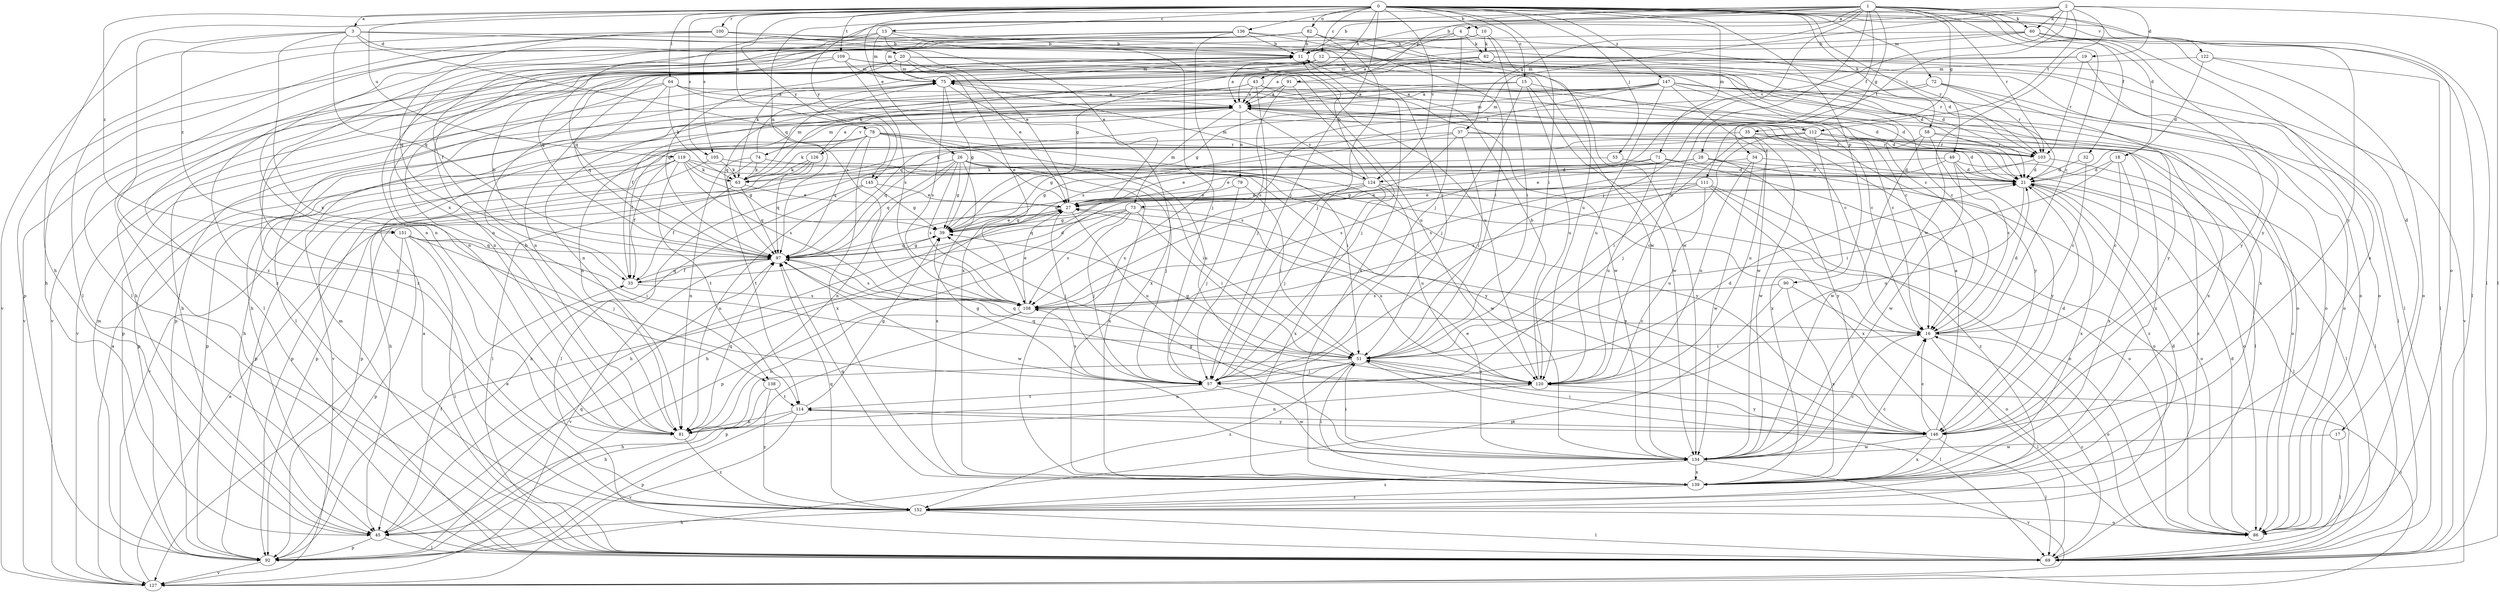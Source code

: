 strict digraph  {
0;
1;
2;
3;
4;
5;
10;
11;
12;
13;
15;
16;
17;
18;
19;
20;
21;
26;
27;
28;
32;
33;
34;
35;
37;
39;
43;
45;
49;
51;
53;
57;
58;
60;
62;
63;
64;
69;
71;
72;
73;
74;
75;
78;
79;
81;
82;
86;
90;
91;
92;
97;
100;
103;
105;
108;
109;
111;
112;
114;
119;
120;
122;
124;
126;
127;
134;
136;
138;
139;
145;
146;
147;
151;
152;
0 -> 3  [label=a];
0 -> 10  [label=b];
0 -> 12  [label=c];
0 -> 13  [label=c];
0 -> 15  [label=c];
0 -> 17  [label=d];
0 -> 26  [label=e];
0 -> 43  [label=h];
0 -> 49  [label=i];
0 -> 51  [label=i];
0 -> 53  [label=j];
0 -> 57  [label=j];
0 -> 58  [label=k];
0 -> 64  [label=l];
0 -> 69  [label=l];
0 -> 71  [label=m];
0 -> 72  [label=m];
0 -> 78  [label=n];
0 -> 82  [label=o];
0 -> 86  [label=o];
0 -> 90  [label=p];
0 -> 100  [label=r];
0 -> 105  [label=s];
0 -> 109  [label=t];
0 -> 119  [label=u];
0 -> 122  [label=v];
0 -> 124  [label=v];
0 -> 136  [label=x];
0 -> 145  [label=y];
0 -> 147  [label=z];
0 -> 151  [label=z];
1 -> 4  [label=a];
1 -> 11  [label=b];
1 -> 16  [label=c];
1 -> 18  [label=d];
1 -> 28  [label=f];
1 -> 32  [label=f];
1 -> 34  [label=g];
1 -> 35  [label=g];
1 -> 37  [label=g];
1 -> 45  [label=h];
1 -> 57  [label=j];
1 -> 60  [label=k];
1 -> 91  [label=p];
1 -> 97  [label=q];
1 -> 103  [label=r];
1 -> 120  [label=u];
1 -> 145  [label=y];
1 -> 146  [label=y];
2 -> 11  [label=b];
2 -> 19  [label=d];
2 -> 60  [label=k];
2 -> 69  [label=l];
2 -> 73  [label=m];
2 -> 105  [label=s];
2 -> 111  [label=t];
2 -> 112  [label=t];
2 -> 124  [label=v];
2 -> 134  [label=w];
3 -> 11  [label=b];
3 -> 20  [label=d];
3 -> 97  [label=q];
3 -> 108  [label=s];
3 -> 134  [label=w];
3 -> 138  [label=x];
3 -> 151  [label=z];
3 -> 152  [label=z];
4 -> 5  [label=a];
4 -> 11  [label=b];
4 -> 57  [label=j];
4 -> 62  [label=k];
4 -> 103  [label=r];
4 -> 138  [label=x];
5 -> 21  [label=d];
5 -> 73  [label=m];
5 -> 74  [label=m];
5 -> 79  [label=n];
5 -> 81  [label=n];
5 -> 92  [label=p];
5 -> 112  [label=t];
5 -> 124  [label=v];
5 -> 126  [label=v];
5 -> 139  [label=x];
5 -> 146  [label=y];
10 -> 51  [label=i];
10 -> 62  [label=k];
10 -> 81  [label=n];
10 -> 97  [label=q];
10 -> 120  [label=u];
11 -> 75  [label=m];
11 -> 81  [label=n];
11 -> 103  [label=r];
11 -> 127  [label=v];
11 -> 139  [label=x];
12 -> 5  [label=a];
12 -> 16  [label=c];
12 -> 63  [label=k];
12 -> 75  [label=m];
12 -> 86  [label=o];
12 -> 127  [label=v];
13 -> 11  [label=b];
13 -> 27  [label=e];
13 -> 45  [label=h];
13 -> 57  [label=j];
13 -> 69  [label=l];
13 -> 75  [label=m];
15 -> 5  [label=a];
15 -> 16  [label=c];
15 -> 33  [label=f];
15 -> 57  [label=j];
15 -> 120  [label=u];
15 -> 134  [label=w];
16 -> 21  [label=d];
16 -> 51  [label=i];
16 -> 69  [label=l];
16 -> 86  [label=o];
17 -> 69  [label=l];
17 -> 134  [label=w];
18 -> 16  [label=c];
18 -> 21  [label=d];
18 -> 51  [label=i];
18 -> 139  [label=x];
19 -> 75  [label=m];
19 -> 81  [label=n];
19 -> 103  [label=r];
19 -> 146  [label=y];
20 -> 21  [label=d];
20 -> 27  [label=e];
20 -> 69  [label=l];
20 -> 75  [label=m];
20 -> 97  [label=q];
20 -> 120  [label=u];
20 -> 139  [label=x];
20 -> 152  [label=z];
21 -> 27  [label=e];
21 -> 69  [label=l];
21 -> 86  [label=o];
21 -> 120  [label=u];
21 -> 139  [label=x];
26 -> 21  [label=d];
26 -> 39  [label=g];
26 -> 51  [label=i];
26 -> 57  [label=j];
26 -> 69  [label=l];
26 -> 81  [label=n];
26 -> 92  [label=p];
26 -> 97  [label=q];
26 -> 108  [label=s];
26 -> 134  [label=w];
26 -> 139  [label=x];
27 -> 39  [label=g];
27 -> 57  [label=j];
27 -> 120  [label=u];
28 -> 27  [label=e];
28 -> 39  [label=g];
28 -> 63  [label=k];
28 -> 69  [label=l];
28 -> 146  [label=y];
28 -> 152  [label=z];
32 -> 16  [label=c];
32 -> 21  [label=d];
33 -> 11  [label=b];
33 -> 21  [label=d];
33 -> 97  [label=q];
33 -> 108  [label=s];
34 -> 21  [label=d];
34 -> 27  [label=e];
34 -> 120  [label=u];
34 -> 134  [label=w];
35 -> 21  [label=d];
35 -> 51  [label=i];
35 -> 92  [label=p];
35 -> 103  [label=r];
35 -> 120  [label=u];
35 -> 134  [label=w];
37 -> 39  [label=g];
37 -> 51  [label=i];
37 -> 63  [label=k];
37 -> 69  [label=l];
37 -> 103  [label=r];
37 -> 108  [label=s];
39 -> 27  [label=e];
39 -> 97  [label=q];
43 -> 5  [label=a];
43 -> 16  [label=c];
43 -> 57  [label=j];
43 -> 97  [label=q];
43 -> 127  [label=v];
43 -> 134  [label=w];
45 -> 33  [label=f];
45 -> 69  [label=l];
45 -> 92  [label=p];
49 -> 21  [label=d];
49 -> 39  [label=g];
49 -> 86  [label=o];
49 -> 97  [label=q];
49 -> 134  [label=w];
49 -> 146  [label=y];
51 -> 39  [label=g];
51 -> 45  [label=h];
51 -> 57  [label=j];
51 -> 69  [label=l];
51 -> 81  [label=n];
51 -> 97  [label=q];
51 -> 120  [label=u];
51 -> 152  [label=z];
53 -> 21  [label=d];
53 -> 27  [label=e];
57 -> 21  [label=d];
57 -> 39  [label=g];
57 -> 108  [label=s];
57 -> 114  [label=t];
57 -> 134  [label=w];
58 -> 16  [label=c];
58 -> 97  [label=q];
58 -> 103  [label=r];
58 -> 134  [label=w];
58 -> 139  [label=x];
60 -> 11  [label=b];
60 -> 39  [label=g];
60 -> 69  [label=l];
60 -> 81  [label=n];
60 -> 139  [label=x];
60 -> 146  [label=y];
62 -> 5  [label=a];
62 -> 16  [label=c];
62 -> 45  [label=h];
62 -> 63  [label=k];
62 -> 69  [label=l];
62 -> 75  [label=m];
62 -> 86  [label=o];
62 -> 127  [label=v];
63 -> 27  [label=e];
63 -> 33  [label=f];
63 -> 75  [label=m];
63 -> 97  [label=q];
64 -> 5  [label=a];
64 -> 16  [label=c];
64 -> 45  [label=h];
64 -> 63  [label=k];
64 -> 69  [label=l];
64 -> 86  [label=o];
64 -> 97  [label=q];
69 -> 5  [label=a];
69 -> 16  [label=c];
69 -> 75  [label=m];
71 -> 21  [label=d];
71 -> 86  [label=o];
71 -> 92  [label=p];
71 -> 108  [label=s];
71 -> 120  [label=u];
72 -> 5  [label=a];
72 -> 86  [label=o];
72 -> 97  [label=q];
72 -> 103  [label=r];
72 -> 146  [label=y];
73 -> 39  [label=g];
73 -> 51  [label=i];
73 -> 57  [label=j];
73 -> 92  [label=p];
73 -> 97  [label=q];
73 -> 108  [label=s];
73 -> 120  [label=u];
74 -> 63  [label=k];
74 -> 75  [label=m];
74 -> 81  [label=n];
74 -> 114  [label=t];
74 -> 146  [label=y];
75 -> 5  [label=a];
75 -> 39  [label=g];
75 -> 108  [label=s];
75 -> 139  [label=x];
78 -> 27  [label=e];
78 -> 33  [label=f];
78 -> 45  [label=h];
78 -> 51  [label=i];
78 -> 92  [label=p];
78 -> 97  [label=q];
78 -> 103  [label=r];
78 -> 120  [label=u];
78 -> 139  [label=x];
79 -> 27  [label=e];
79 -> 51  [label=i];
79 -> 57  [label=j];
81 -> 11  [label=b];
81 -> 97  [label=q];
81 -> 152  [label=z];
82 -> 11  [label=b];
82 -> 21  [label=d];
82 -> 57  [label=j];
82 -> 69  [label=l];
82 -> 75  [label=m];
82 -> 97  [label=q];
82 -> 134  [label=w];
82 -> 152  [label=z];
86 -> 21  [label=d];
90 -> 86  [label=o];
90 -> 92  [label=p];
90 -> 108  [label=s];
90 -> 139  [label=x];
91 -> 5  [label=a];
91 -> 21  [label=d];
91 -> 57  [label=j];
91 -> 81  [label=n];
91 -> 108  [label=s];
92 -> 27  [label=e];
92 -> 75  [label=m];
92 -> 97  [label=q];
92 -> 127  [label=v];
97 -> 33  [label=f];
97 -> 39  [label=g];
97 -> 108  [label=s];
97 -> 127  [label=v];
97 -> 134  [label=w];
100 -> 11  [label=b];
100 -> 27  [label=e];
100 -> 51  [label=i];
100 -> 69  [label=l];
100 -> 97  [label=q];
100 -> 127  [label=v];
103 -> 21  [label=d];
103 -> 108  [label=s];
103 -> 152  [label=z];
105 -> 45  [label=h];
105 -> 63  [label=k];
105 -> 139  [label=x];
108 -> 16  [label=c];
108 -> 27  [label=e];
108 -> 81  [label=n];
108 -> 92  [label=p];
109 -> 21  [label=d];
109 -> 75  [label=m];
109 -> 81  [label=n];
109 -> 108  [label=s];
109 -> 120  [label=u];
109 -> 152  [label=z];
111 -> 27  [label=e];
111 -> 45  [label=h];
111 -> 86  [label=o];
111 -> 108  [label=s];
111 -> 120  [label=u];
111 -> 139  [label=x];
111 -> 152  [label=z];
112 -> 57  [label=j];
112 -> 63  [label=k];
112 -> 69  [label=l];
112 -> 75  [label=m];
112 -> 86  [label=o];
112 -> 103  [label=r];
112 -> 127  [label=v];
112 -> 139  [label=x];
114 -> 39  [label=g];
114 -> 81  [label=n];
114 -> 92  [label=p];
114 -> 127  [label=v];
114 -> 146  [label=y];
119 -> 16  [label=c];
119 -> 33  [label=f];
119 -> 39  [label=g];
119 -> 63  [label=k];
119 -> 92  [label=p];
119 -> 108  [label=s];
119 -> 114  [label=t];
119 -> 127  [label=v];
119 -> 146  [label=y];
120 -> 11  [label=b];
120 -> 81  [label=n];
120 -> 97  [label=q];
120 -> 146  [label=y];
122 -> 21  [label=d];
122 -> 69  [label=l];
122 -> 75  [label=m];
122 -> 86  [label=o];
124 -> 11  [label=b];
124 -> 27  [label=e];
124 -> 45  [label=h];
124 -> 57  [label=j];
124 -> 75  [label=m];
124 -> 86  [label=o];
124 -> 120  [label=u];
124 -> 139  [label=x];
126 -> 5  [label=a];
126 -> 63  [label=k];
126 -> 69  [label=l];
126 -> 92  [label=p];
126 -> 97  [label=q];
127 -> 5  [label=a];
127 -> 27  [label=e];
127 -> 51  [label=i];
134 -> 16  [label=c];
134 -> 27  [label=e];
134 -> 39  [label=g];
134 -> 51  [label=i];
134 -> 127  [label=v];
134 -> 139  [label=x];
134 -> 152  [label=z];
136 -> 11  [label=b];
136 -> 16  [label=c];
136 -> 33  [label=f];
136 -> 51  [label=i];
136 -> 81  [label=n];
136 -> 92  [label=p];
136 -> 139  [label=x];
138 -> 45  [label=h];
138 -> 114  [label=t];
138 -> 152  [label=z];
139 -> 16  [label=c];
139 -> 51  [label=i];
139 -> 97  [label=q];
139 -> 152  [label=z];
145 -> 27  [label=e];
145 -> 39  [label=g];
145 -> 45  [label=h];
145 -> 81  [label=n];
146 -> 5  [label=a];
146 -> 16  [label=c];
146 -> 21  [label=d];
146 -> 27  [label=e];
146 -> 51  [label=i];
146 -> 69  [label=l];
146 -> 114  [label=t];
146 -> 134  [label=w];
146 -> 139  [label=x];
147 -> 5  [label=a];
147 -> 21  [label=d];
147 -> 39  [label=g];
147 -> 45  [label=h];
147 -> 69  [label=l];
147 -> 86  [label=o];
147 -> 92  [label=p];
147 -> 108  [label=s];
147 -> 120  [label=u];
147 -> 134  [label=w];
147 -> 139  [label=x];
151 -> 51  [label=i];
151 -> 57  [label=j];
151 -> 69  [label=l];
151 -> 92  [label=p];
151 -> 97  [label=q];
151 -> 127  [label=v];
152 -> 21  [label=d];
152 -> 45  [label=h];
152 -> 69  [label=l];
152 -> 86  [label=o];
152 -> 97  [label=q];
}
